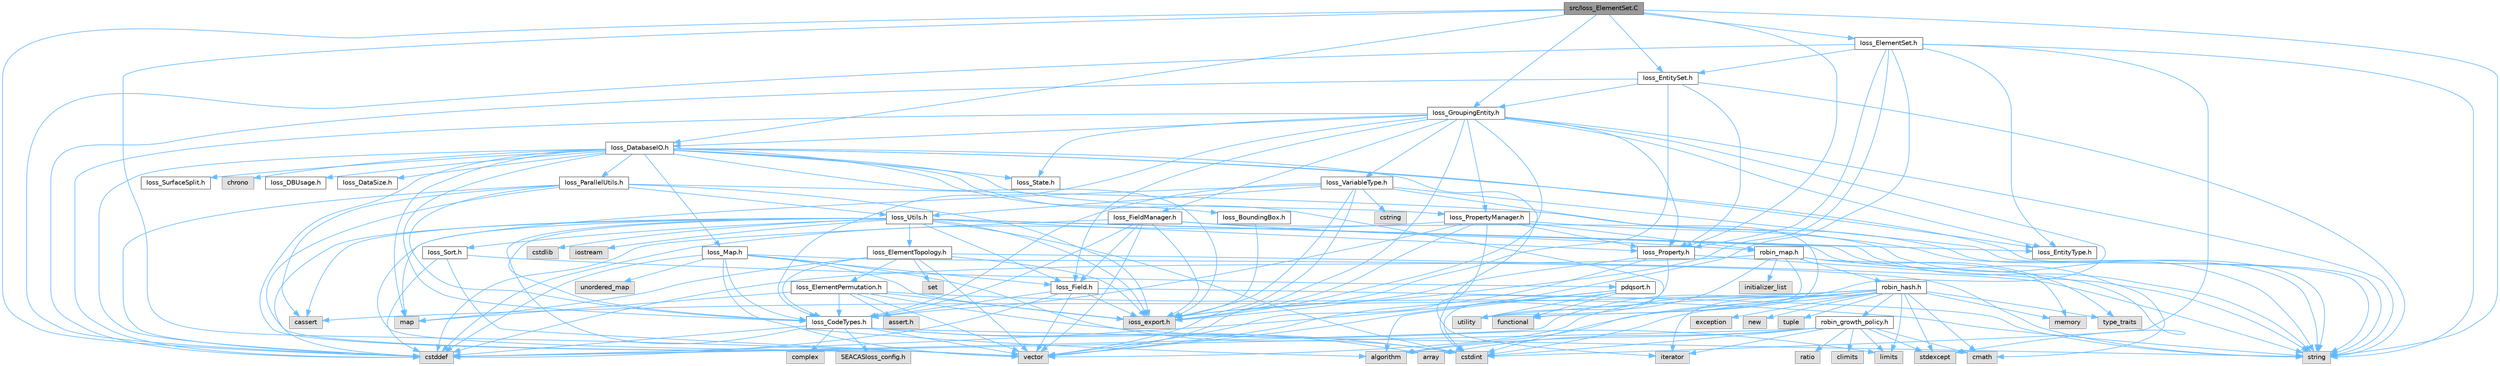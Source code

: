 digraph "src/Ioss_ElementSet.C"
{
 // INTERACTIVE_SVG=YES
 // LATEX_PDF_SIZE
  bgcolor="transparent";
  edge [fontname=Helvetica,fontsize=10,labelfontname=Helvetica,labelfontsize=10];
  node [fontname=Helvetica,fontsize=10,shape=box,height=0.2,width=0.4];
  Node1 [id="Node000001",label="src/Ioss_ElementSet.C",height=0.2,width=0.4,color="gray40", fillcolor="grey60", style="filled", fontcolor="black",tooltip=" "];
  Node1 -> Node2 [id="edge1_Node000001_Node000002",color="steelblue1",style="solid",tooltip=" "];
  Node2 [id="Node000002",label="Ioss_DatabaseIO.h",height=0.2,width=0.4,color="grey40", fillcolor="white", style="filled",URL="$Ioss__DatabaseIO_8h.html",tooltip=" "];
  Node2 -> Node3 [id="edge2_Node000002_Node000003",color="steelblue1",style="solid",tooltip=" "];
  Node3 [id="Node000003",label="ioss_export.h",height=0.2,width=0.4,color="grey60", fillcolor="#E0E0E0", style="filled",tooltip=" "];
  Node2 -> Node4 [id="edge3_Node000002_Node000004",color="steelblue1",style="solid",tooltip=" "];
  Node4 [id="Node000004",label="Ioss_BoundingBox.h",height=0.2,width=0.4,color="grey40", fillcolor="white", style="filled",URL="$Ioss__BoundingBox_8h.html",tooltip=" "];
  Node4 -> Node3 [id="edge4_Node000004_Node000003",color="steelblue1",style="solid",tooltip=" "];
  Node2 -> Node5 [id="edge5_Node000002_Node000005",color="steelblue1",style="solid",tooltip=" "];
  Node5 [id="Node000005",label="Ioss_CodeTypes.h",height=0.2,width=0.4,color="grey40", fillcolor="white", style="filled",URL="$Ioss__CodeTypes_8h.html",tooltip=" "];
  Node5 -> Node6 [id="edge6_Node000005_Node000006",color="steelblue1",style="solid",tooltip=" "];
  Node6 [id="Node000006",label="array",height=0.2,width=0.4,color="grey60", fillcolor="#E0E0E0", style="filled",tooltip=" "];
  Node5 -> Node7 [id="edge7_Node000005_Node000007",color="steelblue1",style="solid",tooltip=" "];
  Node7 [id="Node000007",label="cstddef",height=0.2,width=0.4,color="grey60", fillcolor="#E0E0E0", style="filled",tooltip=" "];
  Node5 -> Node8 [id="edge8_Node000005_Node000008",color="steelblue1",style="solid",tooltip=" "];
  Node8 [id="Node000008",label="cstdint",height=0.2,width=0.4,color="grey60", fillcolor="#E0E0E0", style="filled",tooltip=" "];
  Node5 -> Node9 [id="edge9_Node000005_Node000009",color="steelblue1",style="solid",tooltip=" "];
  Node9 [id="Node000009",label="string",height=0.2,width=0.4,color="grey60", fillcolor="#E0E0E0", style="filled",tooltip=" "];
  Node5 -> Node10 [id="edge10_Node000005_Node000010",color="steelblue1",style="solid",tooltip=" "];
  Node10 [id="Node000010",label="vector",height=0.2,width=0.4,color="grey60", fillcolor="#E0E0E0", style="filled",tooltip=" "];
  Node5 -> Node11 [id="edge11_Node000005_Node000011",color="steelblue1",style="solid",tooltip=" "];
  Node11 [id="Node000011",label="SEACASIoss_config.h",height=0.2,width=0.4,color="grey60", fillcolor="#E0E0E0", style="filled",tooltip=" "];
  Node5 -> Node12 [id="edge12_Node000005_Node000012",color="steelblue1",style="solid",tooltip=" "];
  Node12 [id="Node000012",label="complex",height=0.2,width=0.4,color="grey60", fillcolor="#E0E0E0", style="filled",tooltip=" "];
  Node2 -> Node13 [id="edge13_Node000002_Node000013",color="steelblue1",style="solid",tooltip=" "];
  Node13 [id="Node000013",label="Ioss_DBUsage.h",height=0.2,width=0.4,color="grey40", fillcolor="white", style="filled",URL="$Ioss__DBUsage_8h.html",tooltip=" "];
  Node2 -> Node14 [id="edge14_Node000002_Node000014",color="steelblue1",style="solid",tooltip=" "];
  Node14 [id="Node000014",label="Ioss_DataSize.h",height=0.2,width=0.4,color="grey40", fillcolor="white", style="filled",URL="$Ioss__DataSize_8h.html",tooltip=" "];
  Node2 -> Node15 [id="edge15_Node000002_Node000015",color="steelblue1",style="solid",tooltip=" "];
  Node15 [id="Node000015",label="Ioss_EntityType.h",height=0.2,width=0.4,color="grey40", fillcolor="white", style="filled",URL="$Ioss__EntityType_8h.html",tooltip=" "];
  Node2 -> Node16 [id="edge16_Node000002_Node000016",color="steelblue1",style="solid",tooltip=" "];
  Node16 [id="Node000016",label="Ioss_Map.h",height=0.2,width=0.4,color="grey40", fillcolor="white", style="filled",URL="$Ioss__Map_8h.html",tooltip=" "];
  Node16 -> Node3 [id="edge17_Node000016_Node000003",color="steelblue1",style="solid",tooltip=" "];
  Node16 -> Node5 [id="edge18_Node000016_Node000005",color="steelblue1",style="solid",tooltip=" "];
  Node16 -> Node17 [id="edge19_Node000016_Node000017",color="steelblue1",style="solid",tooltip=" "];
  Node17 [id="Node000017",label="Ioss_Field.h",height=0.2,width=0.4,color="grey40", fillcolor="white", style="filled",URL="$Ioss__Field_8h.html",tooltip=" "];
  Node17 -> Node3 [id="edge20_Node000017_Node000003",color="steelblue1",style="solid",tooltip=" "];
  Node17 -> Node5 [id="edge21_Node000017_Node000005",color="steelblue1",style="solid",tooltip=" "];
  Node17 -> Node7 [id="edge22_Node000017_Node000007",color="steelblue1",style="solid",tooltip=" "];
  Node17 -> Node9 [id="edge23_Node000017_Node000009",color="steelblue1",style="solid",tooltip=" "];
  Node17 -> Node10 [id="edge24_Node000017_Node000010",color="steelblue1",style="solid",tooltip=" "];
  Node16 -> Node7 [id="edge25_Node000016_Node000007",color="steelblue1",style="solid",tooltip=" "];
  Node16 -> Node8 [id="edge26_Node000016_Node000008",color="steelblue1",style="solid",tooltip=" "];
  Node16 -> Node9 [id="edge27_Node000016_Node000009",color="steelblue1",style="solid",tooltip=" "];
  Node16 -> Node10 [id="edge28_Node000016_Node000010",color="steelblue1",style="solid",tooltip=" "];
  Node16 -> Node18 [id="edge29_Node000016_Node000018",color="steelblue1",style="solid",tooltip=" "];
  Node18 [id="Node000018",label="unordered_map",height=0.2,width=0.4,color="grey60", fillcolor="#E0E0E0", style="filled",tooltip=" "];
  Node2 -> Node19 [id="edge30_Node000002_Node000019",color="steelblue1",style="solid",tooltip=" "];
  Node19 [id="Node000019",label="Ioss_ParallelUtils.h",height=0.2,width=0.4,color="grey40", fillcolor="white", style="filled",URL="$Ioss__ParallelUtils_8h.html",tooltip=" "];
  Node19 -> Node3 [id="edge31_Node000019_Node000003",color="steelblue1",style="solid",tooltip=" "];
  Node19 -> Node5 [id="edge32_Node000019_Node000005",color="steelblue1",style="solid",tooltip=" "];
  Node19 -> Node20 [id="edge33_Node000019_Node000020",color="steelblue1",style="solid",tooltip=" "];
  Node20 [id="Node000020",label="Ioss_Utils.h",height=0.2,width=0.4,color="grey40", fillcolor="white", style="filled",URL="$Ioss__Utils_8h.html",tooltip=" "];
  Node20 -> Node3 [id="edge34_Node000020_Node000003",color="steelblue1",style="solid",tooltip=" "];
  Node20 -> Node5 [id="edge35_Node000020_Node000005",color="steelblue1",style="solid",tooltip=" "];
  Node20 -> Node21 [id="edge36_Node000020_Node000021",color="steelblue1",style="solid",tooltip=" "];
  Node21 [id="Node000021",label="Ioss_ElementTopology.h",height=0.2,width=0.4,color="grey40", fillcolor="white", style="filled",URL="$Ioss__ElementTopology_8h.html",tooltip=" "];
  Node21 -> Node3 [id="edge37_Node000021_Node000003",color="steelblue1",style="solid",tooltip=" "];
  Node21 -> Node5 [id="edge38_Node000021_Node000005",color="steelblue1",style="solid",tooltip=" "];
  Node21 -> Node22 [id="edge39_Node000021_Node000022",color="steelblue1",style="solid",tooltip=" "];
  Node22 [id="Node000022",label="Ioss_ElementPermutation.h",height=0.2,width=0.4,color="grey40", fillcolor="white", style="filled",URL="$Ioss__ElementPermutation_8h.html",tooltip=" "];
  Node22 -> Node3 [id="edge40_Node000022_Node000003",color="steelblue1",style="solid",tooltip=" "];
  Node22 -> Node5 [id="edge41_Node000022_Node000005",color="steelblue1",style="solid",tooltip=" "];
  Node22 -> Node23 [id="edge42_Node000022_Node000023",color="steelblue1",style="solid",tooltip=" "];
  Node23 [id="Node000023",label="assert.h",height=0.2,width=0.4,color="grey60", fillcolor="#E0E0E0", style="filled",tooltip=" "];
  Node22 -> Node24 [id="edge43_Node000022_Node000024",color="steelblue1",style="solid",tooltip=" "];
  Node24 [id="Node000024",label="limits",height=0.2,width=0.4,color="grey60", fillcolor="#E0E0E0", style="filled",tooltip=" "];
  Node22 -> Node25 [id="edge44_Node000022_Node000025",color="steelblue1",style="solid",tooltip=" "];
  Node25 [id="Node000025",label="map",height=0.2,width=0.4,color="grey60", fillcolor="#E0E0E0", style="filled",tooltip=" "];
  Node22 -> Node9 [id="edge45_Node000022_Node000009",color="steelblue1",style="solid",tooltip=" "];
  Node22 -> Node10 [id="edge46_Node000022_Node000010",color="steelblue1",style="solid",tooltip=" "];
  Node21 -> Node25 [id="edge47_Node000021_Node000025",color="steelblue1",style="solid",tooltip=" "];
  Node21 -> Node26 [id="edge48_Node000021_Node000026",color="steelblue1",style="solid",tooltip=" "];
  Node26 [id="Node000026",label="set",height=0.2,width=0.4,color="grey60", fillcolor="#E0E0E0", style="filled",tooltip=" "];
  Node21 -> Node9 [id="edge49_Node000021_Node000009",color="steelblue1",style="solid",tooltip=" "];
  Node21 -> Node10 [id="edge50_Node000021_Node000010",color="steelblue1",style="solid",tooltip=" "];
  Node20 -> Node15 [id="edge51_Node000020_Node000015",color="steelblue1",style="solid",tooltip=" "];
  Node20 -> Node17 [id="edge52_Node000020_Node000017",color="steelblue1",style="solid",tooltip=" "];
  Node20 -> Node27 [id="edge53_Node000020_Node000027",color="steelblue1",style="solid",tooltip=" "];
  Node27 [id="Node000027",label="Ioss_Property.h",height=0.2,width=0.4,color="grey40", fillcolor="white", style="filled",URL="$Ioss__Property_8h.html",tooltip=" "];
  Node27 -> Node3 [id="edge54_Node000027_Node000003",color="steelblue1",style="solid",tooltip=" "];
  Node27 -> Node8 [id="edge55_Node000027_Node000008",color="steelblue1",style="solid",tooltip=" "];
  Node27 -> Node9 [id="edge56_Node000027_Node000009",color="steelblue1",style="solid",tooltip=" "];
  Node27 -> Node10 [id="edge57_Node000027_Node000010",color="steelblue1",style="solid",tooltip=" "];
  Node20 -> Node28 [id="edge58_Node000020_Node000028",color="steelblue1",style="solid",tooltip=" "];
  Node28 [id="Node000028",label="Ioss_Sort.h",height=0.2,width=0.4,color="grey40", fillcolor="white", style="filled",URL="$Ioss__Sort_8h.html",tooltip=" "];
  Node28 -> Node29 [id="edge59_Node000028_Node000029",color="steelblue1",style="solid",tooltip=" "];
  Node29 [id="Node000029",label="pdqsort.h",height=0.2,width=0.4,color="grey40", fillcolor="white", style="filled",URL="$pdqsort_8h.html",tooltip=" "];
  Node29 -> Node30 [id="edge60_Node000029_Node000030",color="steelblue1",style="solid",tooltip=" "];
  Node30 [id="Node000030",label="algorithm",height=0.2,width=0.4,color="grey60", fillcolor="#E0E0E0", style="filled",tooltip=" "];
  Node29 -> Node7 [id="edge61_Node000029_Node000007",color="steelblue1",style="solid",tooltip=" "];
  Node29 -> Node31 [id="edge62_Node000029_Node000031",color="steelblue1",style="solid",tooltip=" "];
  Node31 [id="Node000031",label="functional",height=0.2,width=0.4,color="grey60", fillcolor="#E0E0E0", style="filled",tooltip=" "];
  Node29 -> Node32 [id="edge63_Node000029_Node000032",color="steelblue1",style="solid",tooltip=" "];
  Node32 [id="Node000032",label="iterator",height=0.2,width=0.4,color="grey60", fillcolor="#E0E0E0", style="filled",tooltip=" "];
  Node29 -> Node33 [id="edge64_Node000029_Node000033",color="steelblue1",style="solid",tooltip=" "];
  Node33 [id="Node000033",label="utility",height=0.2,width=0.4,color="grey60", fillcolor="#E0E0E0", style="filled",tooltip=" "];
  Node28 -> Node7 [id="edge65_Node000028_Node000007",color="steelblue1",style="solid",tooltip=" "];
  Node28 -> Node10 [id="edge66_Node000028_Node000010",color="steelblue1",style="solid",tooltip=" "];
  Node20 -> Node30 [id="edge67_Node000020_Node000030",color="steelblue1",style="solid",tooltip=" "];
  Node20 -> Node34 [id="edge68_Node000020_Node000034",color="steelblue1",style="solid",tooltip=" "];
  Node34 [id="Node000034",label="cassert",height=0.2,width=0.4,color="grey60", fillcolor="#E0E0E0", style="filled",tooltip=" "];
  Node20 -> Node35 [id="edge69_Node000020_Node000035",color="steelblue1",style="solid",tooltip=" "];
  Node35 [id="Node000035",label="cmath",height=0.2,width=0.4,color="grey60", fillcolor="#E0E0E0", style="filled",tooltip=" "];
  Node20 -> Node7 [id="edge70_Node000020_Node000007",color="steelblue1",style="solid",tooltip=" "];
  Node20 -> Node8 [id="edge71_Node000020_Node000008",color="steelblue1",style="solid",tooltip=" "];
  Node20 -> Node36 [id="edge72_Node000020_Node000036",color="steelblue1",style="solid",tooltip=" "];
  Node36 [id="Node000036",label="cstdlib",height=0.2,width=0.4,color="grey60", fillcolor="#E0E0E0", style="filled",tooltip=" "];
  Node20 -> Node37 [id="edge73_Node000020_Node000037",color="steelblue1",style="solid",tooltip=" "];
  Node37 [id="Node000037",label="iostream",height=0.2,width=0.4,color="grey60", fillcolor="#E0E0E0", style="filled",tooltip=" "];
  Node20 -> Node38 [id="edge74_Node000020_Node000038",color="steelblue1",style="solid",tooltip=" "];
  Node38 [id="Node000038",label="stdexcept",height=0.2,width=0.4,color="grey60", fillcolor="#E0E0E0", style="filled",tooltip=" "];
  Node20 -> Node9 [id="edge75_Node000020_Node000009",color="steelblue1",style="solid",tooltip=" "];
  Node20 -> Node10 [id="edge76_Node000020_Node000010",color="steelblue1",style="solid",tooltip=" "];
  Node19 -> Node34 [id="edge77_Node000019_Node000034",color="steelblue1",style="solid",tooltip=" "];
  Node19 -> Node7 [id="edge78_Node000019_Node000007",color="steelblue1",style="solid",tooltip=" "];
  Node19 -> Node9 [id="edge79_Node000019_Node000009",color="steelblue1",style="solid",tooltip=" "];
  Node19 -> Node10 [id="edge80_Node000019_Node000010",color="steelblue1",style="solid",tooltip=" "];
  Node2 -> Node39 [id="edge81_Node000002_Node000039",color="steelblue1",style="solid",tooltip=" "];
  Node39 [id="Node000039",label="Ioss_PropertyManager.h",height=0.2,width=0.4,color="grey40", fillcolor="white", style="filled",URL="$Ioss__PropertyManager_8h.html",tooltip=" "];
  Node39 -> Node3 [id="edge82_Node000039_Node000003",color="steelblue1",style="solid",tooltip=" "];
  Node39 -> Node5 [id="edge83_Node000039_Node000005",color="steelblue1",style="solid",tooltip=" "];
  Node39 -> Node27 [id="edge84_Node000039_Node000027",color="steelblue1",style="solid",tooltip=" "];
  Node39 -> Node7 [id="edge85_Node000039_Node000007",color="steelblue1",style="solid",tooltip=" "];
  Node39 -> Node9 [id="edge86_Node000039_Node000009",color="steelblue1",style="solid",tooltip=" "];
  Node39 -> Node10 [id="edge87_Node000039_Node000010",color="steelblue1",style="solid",tooltip=" "];
  Node39 -> Node40 [id="edge88_Node000039_Node000040",color="steelblue1",style="solid",tooltip=" "];
  Node40 [id="Node000040",label="robin_map.h",height=0.2,width=0.4,color="grey40", fillcolor="white", style="filled",URL="$robin__map_8h.html",tooltip=" "];
  Node40 -> Node7 [id="edge89_Node000040_Node000007",color="steelblue1",style="solid",tooltip=" "];
  Node40 -> Node31 [id="edge90_Node000040_Node000031",color="steelblue1",style="solid",tooltip=" "];
  Node40 -> Node41 [id="edge91_Node000040_Node000041",color="steelblue1",style="solid",tooltip=" "];
  Node41 [id="Node000041",label="initializer_list",height=0.2,width=0.4,color="grey60", fillcolor="#E0E0E0", style="filled",tooltip=" "];
  Node40 -> Node42 [id="edge92_Node000040_Node000042",color="steelblue1",style="solid",tooltip=" "];
  Node42 [id="Node000042",label="memory",height=0.2,width=0.4,color="grey60", fillcolor="#E0E0E0", style="filled",tooltip=" "];
  Node40 -> Node43 [id="edge93_Node000040_Node000043",color="steelblue1",style="solid",tooltip=" "];
  Node43 [id="Node000043",label="type_traits",height=0.2,width=0.4,color="grey60", fillcolor="#E0E0E0", style="filled",tooltip=" "];
  Node40 -> Node33 [id="edge94_Node000040_Node000033",color="steelblue1",style="solid",tooltip=" "];
  Node40 -> Node44 [id="edge95_Node000040_Node000044",color="steelblue1",style="solid",tooltip=" "];
  Node44 [id="Node000044",label="robin_hash.h",height=0.2,width=0.4,color="grey40", fillcolor="white", style="filled",URL="$robin__hash_8h.html",tooltip=" "];
  Node44 -> Node30 [id="edge96_Node000044_Node000030",color="steelblue1",style="solid",tooltip=" "];
  Node44 -> Node34 [id="edge97_Node000044_Node000034",color="steelblue1",style="solid",tooltip=" "];
  Node44 -> Node35 [id="edge98_Node000044_Node000035",color="steelblue1",style="solid",tooltip=" "];
  Node44 -> Node7 [id="edge99_Node000044_Node000007",color="steelblue1",style="solid",tooltip=" "];
  Node44 -> Node8 [id="edge100_Node000044_Node000008",color="steelblue1",style="solid",tooltip=" "];
  Node44 -> Node45 [id="edge101_Node000044_Node000045",color="steelblue1",style="solid",tooltip=" "];
  Node45 [id="Node000045",label="exception",height=0.2,width=0.4,color="grey60", fillcolor="#E0E0E0", style="filled",tooltip=" "];
  Node44 -> Node32 [id="edge102_Node000044_Node000032",color="steelblue1",style="solid",tooltip=" "];
  Node44 -> Node24 [id="edge103_Node000044_Node000024",color="steelblue1",style="solid",tooltip=" "];
  Node44 -> Node42 [id="edge104_Node000044_Node000042",color="steelblue1",style="solid",tooltip=" "];
  Node44 -> Node46 [id="edge105_Node000044_Node000046",color="steelblue1",style="solid",tooltip=" "];
  Node46 [id="Node000046",label="new",height=0.2,width=0.4,color="grey60", fillcolor="#E0E0E0", style="filled",tooltip=" "];
  Node44 -> Node38 [id="edge106_Node000044_Node000038",color="steelblue1",style="solid",tooltip=" "];
  Node44 -> Node47 [id="edge107_Node000044_Node000047",color="steelblue1",style="solid",tooltip=" "];
  Node47 [id="Node000047",label="tuple",height=0.2,width=0.4,color="grey60", fillcolor="#E0E0E0", style="filled",tooltip=" "];
  Node44 -> Node43 [id="edge108_Node000044_Node000043",color="steelblue1",style="solid",tooltip=" "];
  Node44 -> Node33 [id="edge109_Node000044_Node000033",color="steelblue1",style="solid",tooltip=" "];
  Node44 -> Node10 [id="edge110_Node000044_Node000010",color="steelblue1",style="solid",tooltip=" "];
  Node44 -> Node48 [id="edge111_Node000044_Node000048",color="steelblue1",style="solid",tooltip=" "];
  Node48 [id="Node000048",label="robin_growth_policy.h",height=0.2,width=0.4,color="grey40", fillcolor="white", style="filled",URL="$robin__growth__policy_8h.html",tooltip=" "];
  Node48 -> Node30 [id="edge112_Node000048_Node000030",color="steelblue1",style="solid",tooltip=" "];
  Node48 -> Node6 [id="edge113_Node000048_Node000006",color="steelblue1",style="solid",tooltip=" "];
  Node48 -> Node49 [id="edge114_Node000048_Node000049",color="steelblue1",style="solid",tooltip=" "];
  Node49 [id="Node000049",label="climits",height=0.2,width=0.4,color="grey60", fillcolor="#E0E0E0", style="filled",tooltip=" "];
  Node48 -> Node35 [id="edge115_Node000048_Node000035",color="steelblue1",style="solid",tooltip=" "];
  Node48 -> Node7 [id="edge116_Node000048_Node000007",color="steelblue1",style="solid",tooltip=" "];
  Node48 -> Node8 [id="edge117_Node000048_Node000008",color="steelblue1",style="solid",tooltip=" "];
  Node48 -> Node32 [id="edge118_Node000048_Node000032",color="steelblue1",style="solid",tooltip=" "];
  Node48 -> Node24 [id="edge119_Node000048_Node000024",color="steelblue1",style="solid",tooltip=" "];
  Node48 -> Node50 [id="edge120_Node000048_Node000050",color="steelblue1",style="solid",tooltip=" "];
  Node50 [id="Node000050",label="ratio",height=0.2,width=0.4,color="grey60", fillcolor="#E0E0E0", style="filled",tooltip=" "];
  Node48 -> Node38 [id="edge121_Node000048_Node000038",color="steelblue1",style="solid",tooltip=" "];
  Node2 -> Node51 [id="edge122_Node000002_Node000051",color="steelblue1",style="solid",tooltip=" "];
  Node51 [id="Node000051",label="Ioss_State.h",height=0.2,width=0.4,color="grey40", fillcolor="white", style="filled",URL="$Ioss__State_8h.html",tooltip=" "];
  Node2 -> Node52 [id="edge123_Node000002_Node000052",color="steelblue1",style="solid",tooltip=" "];
  Node52 [id="Node000052",label="Ioss_SurfaceSplit.h",height=0.2,width=0.4,color="grey40", fillcolor="white", style="filled",URL="$Ioss__SurfaceSplit_8h.html",tooltip=" "];
  Node2 -> Node53 [id="edge124_Node000002_Node000053",color="steelblue1",style="solid",tooltip=" "];
  Node53 [id="Node000053",label="chrono",height=0.2,width=0.4,color="grey60", fillcolor="#E0E0E0", style="filled",tooltip=" "];
  Node2 -> Node7 [id="edge125_Node000002_Node000007",color="steelblue1",style="solid",tooltip=" "];
  Node2 -> Node8 [id="edge126_Node000002_Node000008",color="steelblue1",style="solid",tooltip=" "];
  Node2 -> Node25 [id="edge127_Node000002_Node000025",color="steelblue1",style="solid",tooltip=" "];
  Node2 -> Node9 [id="edge128_Node000002_Node000009",color="steelblue1",style="solid",tooltip=" "];
  Node2 -> Node33 [id="edge129_Node000002_Node000033",color="steelblue1",style="solid",tooltip=" "];
  Node2 -> Node10 [id="edge130_Node000002_Node000010",color="steelblue1",style="solid",tooltip=" "];
  Node1 -> Node54 [id="edge131_Node000001_Node000054",color="steelblue1",style="solid",tooltip=" "];
  Node54 [id="Node000054",label="Ioss_ElementSet.h",height=0.2,width=0.4,color="grey40", fillcolor="white", style="filled",URL="$Ioss__ElementSet_8h.html",tooltip=" "];
  Node54 -> Node3 [id="edge132_Node000054_Node000003",color="steelblue1",style="solid",tooltip=" "];
  Node54 -> Node15 [id="edge133_Node000054_Node000015",color="steelblue1",style="solid",tooltip=" "];
  Node54 -> Node27 [id="edge134_Node000054_Node000027",color="steelblue1",style="solid",tooltip=" "];
  Node54 -> Node55 [id="edge135_Node000054_Node000055",color="steelblue1",style="solid",tooltip=" "];
  Node55 [id="Node000055",label="Ioss_EntitySet.h",height=0.2,width=0.4,color="grey40", fillcolor="white", style="filled",URL="$Ioss__EntitySet_8h.html",tooltip=" "];
  Node55 -> Node3 [id="edge136_Node000055_Node000003",color="steelblue1",style="solid",tooltip=" "];
  Node55 -> Node56 [id="edge137_Node000055_Node000056",color="steelblue1",style="solid",tooltip=" "];
  Node56 [id="Node000056",label="Ioss_GroupingEntity.h",height=0.2,width=0.4,color="grey40", fillcolor="white", style="filled",URL="$Ioss__GroupingEntity_8h.html",tooltip=" "];
  Node56 -> Node3 [id="edge138_Node000056_Node000003",color="steelblue1",style="solid",tooltip=" "];
  Node56 -> Node5 [id="edge139_Node000056_Node000005",color="steelblue1",style="solid",tooltip=" "];
  Node56 -> Node2 [id="edge140_Node000056_Node000002",color="steelblue1",style="solid",tooltip=" "];
  Node56 -> Node15 [id="edge141_Node000056_Node000015",color="steelblue1",style="solid",tooltip=" "];
  Node56 -> Node17 [id="edge142_Node000056_Node000017",color="steelblue1",style="solid",tooltip=" "];
  Node56 -> Node57 [id="edge143_Node000056_Node000057",color="steelblue1",style="solid",tooltip=" "];
  Node57 [id="Node000057",label="Ioss_FieldManager.h",height=0.2,width=0.4,color="grey40", fillcolor="white", style="filled",URL="$Ioss__FieldManager_8h.html",tooltip=" "];
  Node57 -> Node3 [id="edge144_Node000057_Node000003",color="steelblue1",style="solid",tooltip=" "];
  Node57 -> Node5 [id="edge145_Node000057_Node000005",color="steelblue1",style="solid",tooltip=" "];
  Node57 -> Node17 [id="edge146_Node000057_Node000017",color="steelblue1",style="solid",tooltip=" "];
  Node57 -> Node7 [id="edge147_Node000057_Node000007",color="steelblue1",style="solid",tooltip=" "];
  Node57 -> Node9 [id="edge148_Node000057_Node000009",color="steelblue1",style="solid",tooltip=" "];
  Node57 -> Node10 [id="edge149_Node000057_Node000010",color="steelblue1",style="solid",tooltip=" "];
  Node57 -> Node40 [id="edge150_Node000057_Node000040",color="steelblue1",style="solid",tooltip=" "];
  Node56 -> Node27 [id="edge151_Node000056_Node000027",color="steelblue1",style="solid",tooltip=" "];
  Node56 -> Node39 [id="edge152_Node000056_Node000039",color="steelblue1",style="solid",tooltip=" "];
  Node56 -> Node51 [id="edge153_Node000056_Node000051",color="steelblue1",style="solid",tooltip=" "];
  Node56 -> Node58 [id="edge154_Node000056_Node000058",color="steelblue1",style="solid",tooltip=" "];
  Node58 [id="Node000058",label="Ioss_VariableType.h",height=0.2,width=0.4,color="grey40", fillcolor="white", style="filled",URL="$Ioss__VariableType_8h.html",tooltip=" "];
  Node58 -> Node3 [id="edge155_Node000058_Node000003",color="steelblue1",style="solid",tooltip=" "];
  Node58 -> Node5 [id="edge156_Node000058_Node000005",color="steelblue1",style="solid",tooltip=" "];
  Node58 -> Node20 [id="edge157_Node000058_Node000020",color="steelblue1",style="solid",tooltip=" "];
  Node58 -> Node59 [id="edge158_Node000058_Node000059",color="steelblue1",style="solid",tooltip=" "];
  Node59 [id="Node000059",label="cstring",height=0.2,width=0.4,color="grey60", fillcolor="#E0E0E0", style="filled",tooltip=" "];
  Node58 -> Node31 [id="edge159_Node000058_Node000031",color="steelblue1",style="solid",tooltip=" "];
  Node58 -> Node25 [id="edge160_Node000058_Node000025",color="steelblue1",style="solid",tooltip=" "];
  Node58 -> Node9 [id="edge161_Node000058_Node000009",color="steelblue1",style="solid",tooltip=" "];
  Node58 -> Node10 [id="edge162_Node000058_Node000010",color="steelblue1",style="solid",tooltip=" "];
  Node56 -> Node7 [id="edge163_Node000056_Node000007",color="steelblue1",style="solid",tooltip=" "];
  Node56 -> Node8 [id="edge164_Node000056_Node000008",color="steelblue1",style="solid",tooltip=" "];
  Node56 -> Node9 [id="edge165_Node000056_Node000009",color="steelblue1",style="solid",tooltip=" "];
  Node56 -> Node10 [id="edge166_Node000056_Node000010",color="steelblue1",style="solid",tooltip=" "];
  Node55 -> Node27 [id="edge167_Node000055_Node000027",color="steelblue1",style="solid",tooltip=" "];
  Node55 -> Node7 [id="edge168_Node000055_Node000007",color="steelblue1",style="solid",tooltip=" "];
  Node55 -> Node9 [id="edge169_Node000055_Node000009",color="steelblue1",style="solid",tooltip=" "];
  Node54 -> Node7 [id="edge170_Node000054_Node000007",color="steelblue1",style="solid",tooltip=" "];
  Node54 -> Node8 [id="edge171_Node000054_Node000008",color="steelblue1",style="solid",tooltip=" "];
  Node54 -> Node9 [id="edge172_Node000054_Node000009",color="steelblue1",style="solid",tooltip=" "];
  Node54 -> Node10 [id="edge173_Node000054_Node000010",color="steelblue1",style="solid",tooltip=" "];
  Node1 -> Node27 [id="edge174_Node000001_Node000027",color="steelblue1",style="solid",tooltip=" "];
  Node1 -> Node7 [id="edge175_Node000001_Node000007",color="steelblue1",style="solid",tooltip=" "];
  Node1 -> Node9 [id="edge176_Node000001_Node000009",color="steelblue1",style="solid",tooltip=" "];
  Node1 -> Node10 [id="edge177_Node000001_Node000010",color="steelblue1",style="solid",tooltip=" "];
  Node1 -> Node55 [id="edge178_Node000001_Node000055",color="steelblue1",style="solid",tooltip=" "];
  Node1 -> Node56 [id="edge179_Node000001_Node000056",color="steelblue1",style="solid",tooltip=" "];
}
